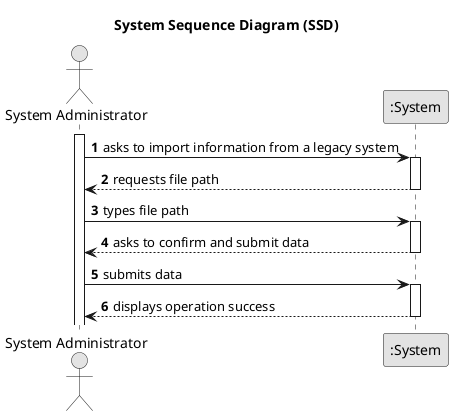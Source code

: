 @startuml
skinparam monochrome true
skinparam packageStyle rectangle
skinparam shadowing false

title System Sequence Diagram (SSD)

autonumber

actor "System Administrator" as Admin
participant ":System" as System

activate Admin

    Admin -> System : asks to import information from a legacy system
    activate System

        System --> Admin : requests file path
    deactivate System

    Admin -> System : types file path
    activate System

        System --> Admin : asks to confirm and submit data
    deactivate System

    Admin -> System : submits data
    activate System

        System --> Admin : displays operation success
    deactivate System

@enduml